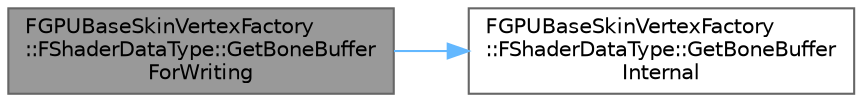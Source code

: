 digraph "FGPUBaseSkinVertexFactory::FShaderDataType::GetBoneBufferForWriting"
{
 // INTERACTIVE_SVG=YES
 // LATEX_PDF_SIZE
  bgcolor="transparent";
  edge [fontname=Helvetica,fontsize=10,labelfontname=Helvetica,labelfontsize=10];
  node [fontname=Helvetica,fontsize=10,shape=box,height=0.2,width=0.4];
  rankdir="LR";
  Node1 [id="Node000001",label="FGPUBaseSkinVertexFactory\l::FShaderDataType::GetBoneBuffer\lForWriting",height=0.2,width=0.4,color="gray40", fillcolor="grey60", style="filled", fontcolor="black",tooltip=" "];
  Node1 -> Node2 [id="edge1_Node000001_Node000002",color="steelblue1",style="solid",tooltip=" "];
  Node2 [id="Node000002",label="FGPUBaseSkinVertexFactory\l::FShaderDataType::GetBoneBuffer\lInternal",height=0.2,width=0.4,color="grey40", fillcolor="white", style="filled",URL="$d8/d9f/structFGPUBaseSkinVertexFactory_1_1FShaderDataType.html#a9b0b8fa602020cd89c321b4a7e11cbfa",tooltip=" "];
}
